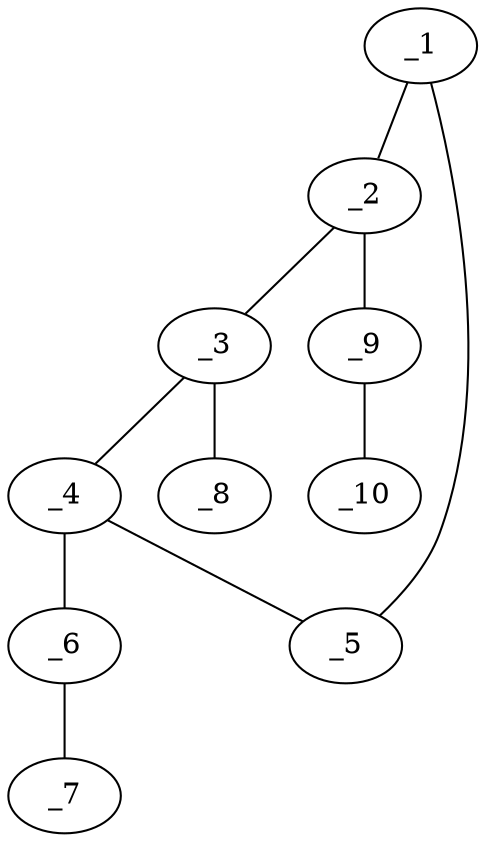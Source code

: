 graph molid664853 {
	_1	 [charge=0,
		chem=4,
		symbol="N  ",
		x="5.0032",
		y="-1.2694"];
	_2	 [charge=0,
		chem=1,
		symbol="C  ",
		x="5.3122",
		y="-0.3184"];
	_1 -- _2	 [valence=1];
	_5	 [charge=0,
		chem=1,
		symbol="C  ",
		x="4.0032",
		y="-1.2694"];
	_1 -- _5	 [valence=1];
	_3	 [charge=0,
		chem=1,
		symbol="C  ",
		x="4.5032",
		y="0.2694"];
	_2 -- _3	 [valence=1];
	_9	 [charge=0,
		chem=1,
		symbol="C  ",
		x="6.2633",
		y="-0.0094"];
	_2 -- _9	 [valence=1];
	_4	 [charge=0,
		chem=1,
		symbol="C  ",
		x="3.6942",
		y="-0.3184"];
	_3 -- _4	 [valence=1];
	_8	 [charge=0,
		chem=4,
		symbol="N  ",
		x="4.5032",
		y="1.2694"];
	_3 -- _8	 [valence=1];
	_4 -- _5	 [valence=1];
	_6	 [charge=0,
		chem=1,
		symbol="C  ",
		x="2.7431",
		y="-0.0093"];
	_4 -- _6	 [valence=1];
	_7	 [charge=0,
		chem=2,
		symbol="O  ",
		x=2,
		y="-0.6785"];
	_6 -- _7	 [valence=1];
	_10	 [charge=0,
		chem=2,
		symbol="O  ",
		x="7.0064",
		y="-0.6785"];
	_9 -- _10	 [valence=1];
}
